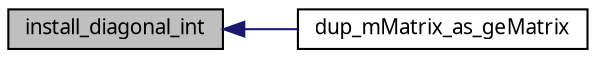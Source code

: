 digraph G
{
  edge [fontname="FreeSans.ttf",fontsize=10,labelfontname="FreeSans.ttf",labelfontsize=10];
  node [fontname="FreeSans.ttf",fontsize=10,shape=record];
  rankdir=LR;
  Node1 [label="install_diagonal_int",height=0.2,width=0.4,color="black", fillcolor="grey75", style="filled" fontcolor="black"];
  Node1 -> Node2 [dir=back,color="midnightblue",fontsize=10,style="solid",fontname="FreeSans.ttf"];
  Node2 [label="dup_mMatrix_as_geMatrix",height=0.2,width=0.4,color="black", fillcolor="white", style="filled",URL="$Mutils_8h.html#23764b1c8334e40406598a0446cc8bc5"];
}
